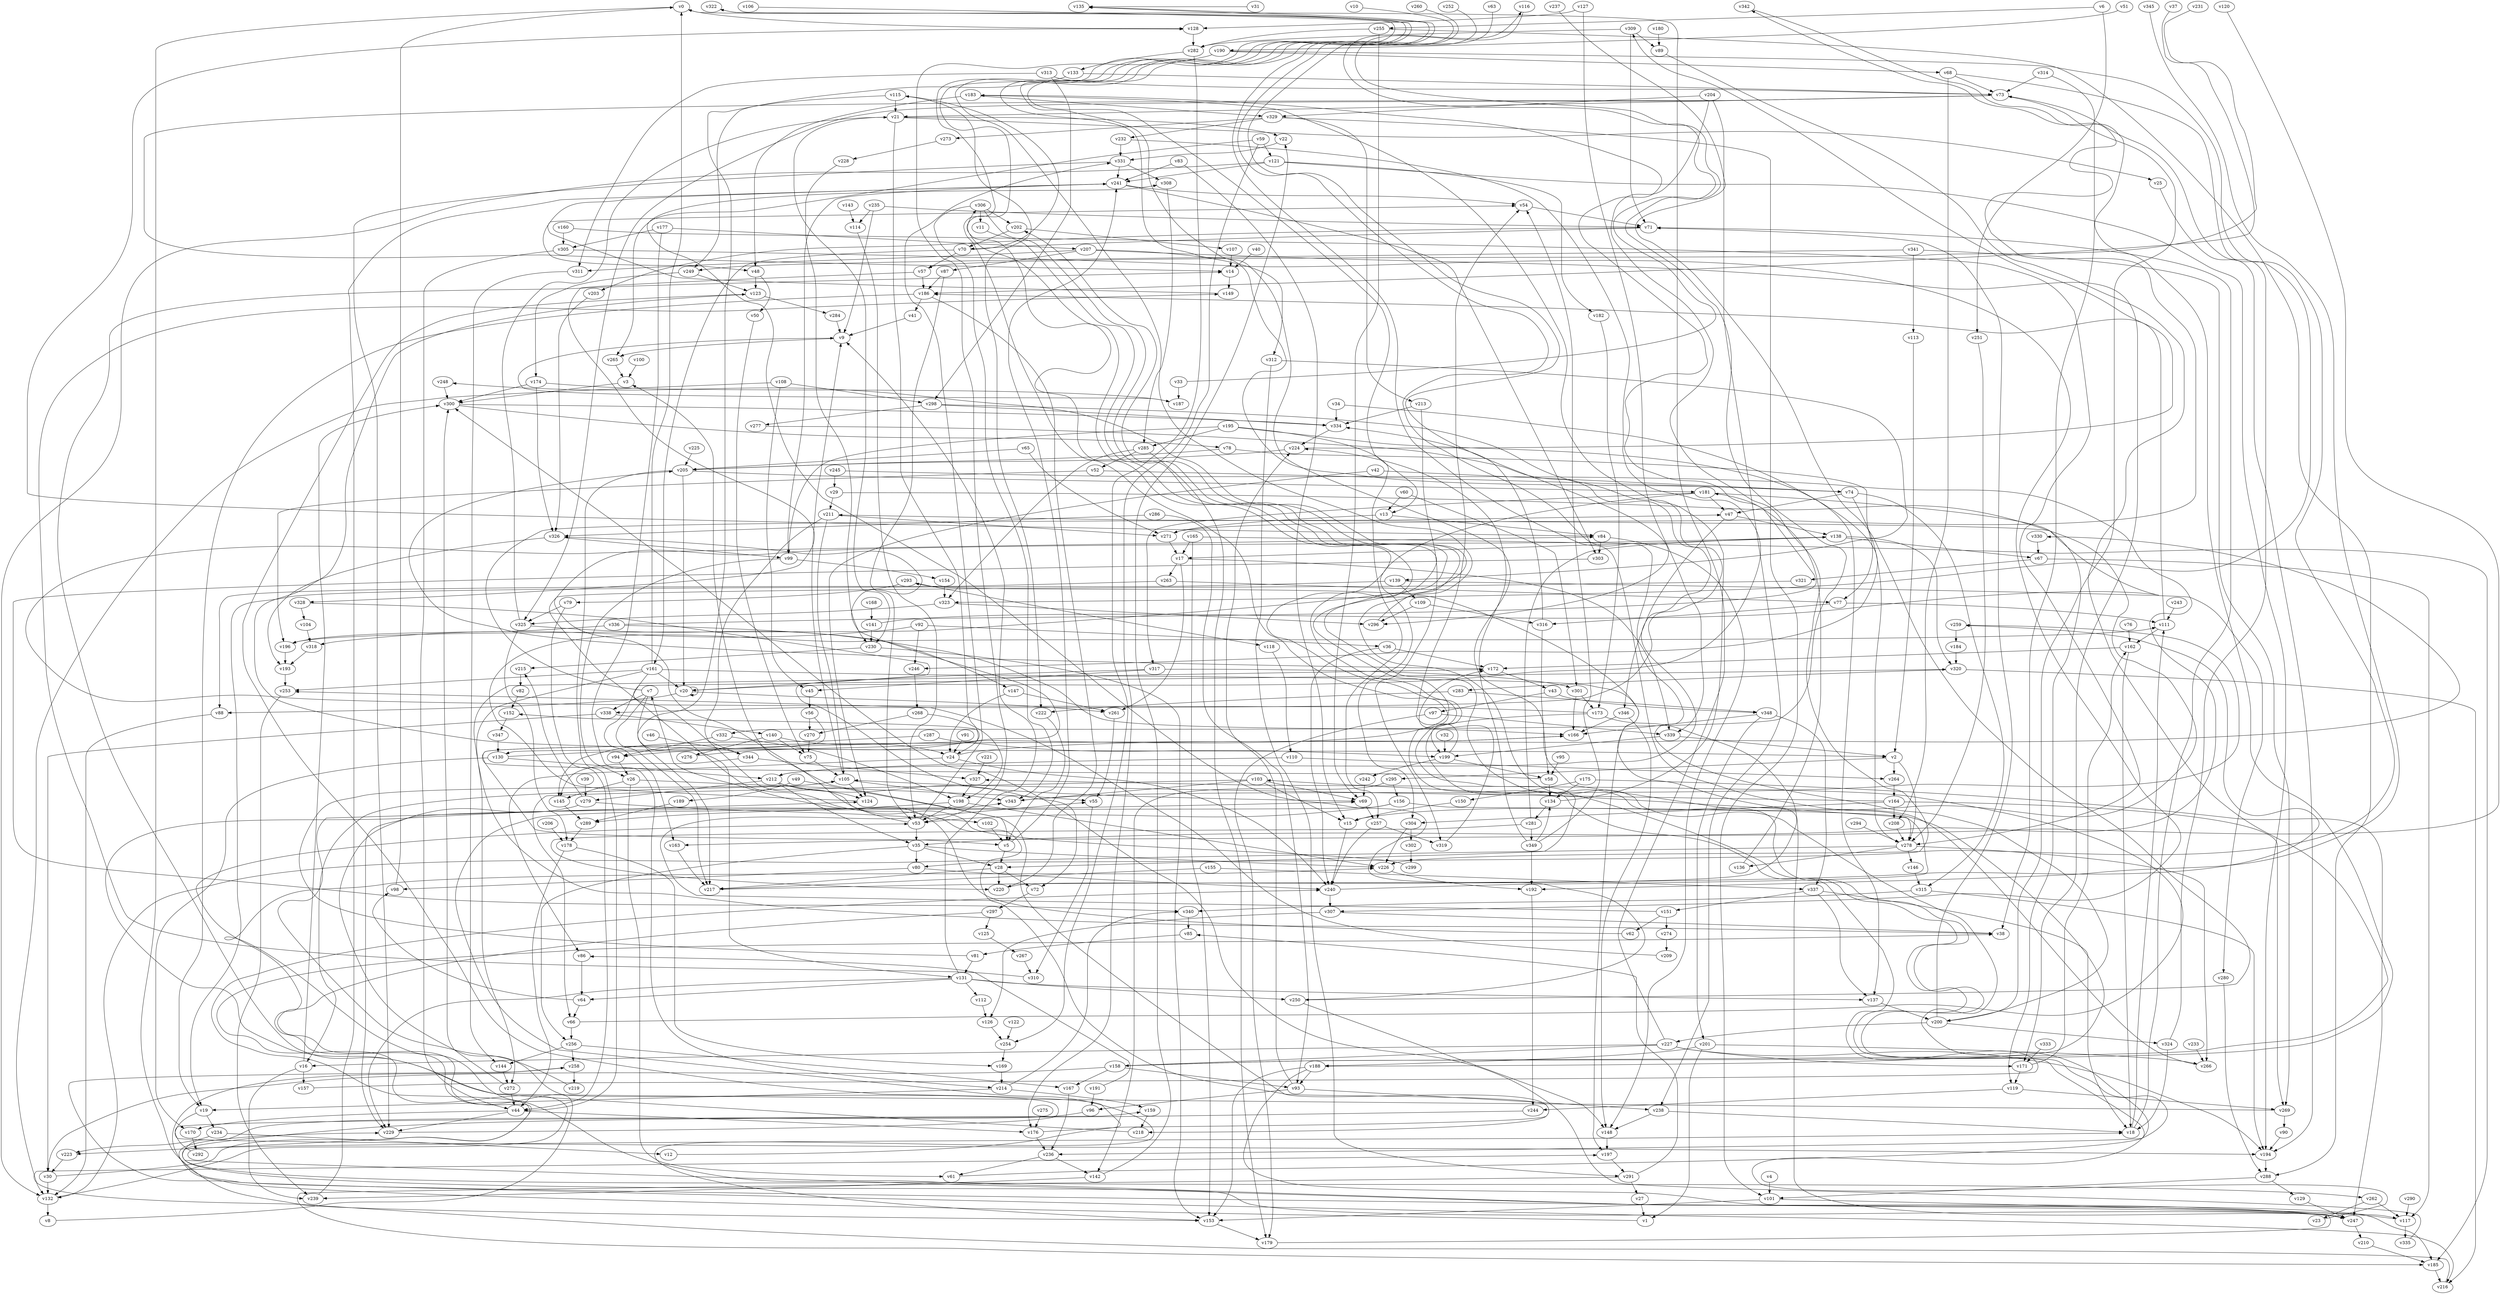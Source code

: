 // Benchmark game 520 - 350 vertices
// time_bound: 87
// targets: v211
digraph G {
    v0 [name="v0", player=0];
    v1 [name="v1", player=1];
    v2 [name="v2", player=0];
    v3 [name="v3", player=1];
    v4 [name="v4", player=1];
    v5 [name="v5", player=1];
    v6 [name="v6", player=0];
    v7 [name="v7", player=0];
    v8 [name="v8", player=0];
    v9 [name="v9", player=0];
    v10 [name="v10", player=1];
    v11 [name="v11", player=1];
    v12 [name="v12", player=1];
    v13 [name="v13", player=1];
    v14 [name="v14", player=0];
    v15 [name="v15", player=1];
    v16 [name="v16", player=1];
    v17 [name="v17", player=0];
    v18 [name="v18", player=0];
    v19 [name="v19", player=1];
    v20 [name="v20", player=0];
    v21 [name="v21", player=0];
    v22 [name="v22", player=1];
    v23 [name="v23", player=1];
    v24 [name="v24", player=0];
    v25 [name="v25", player=0];
    v26 [name="v26", player=1];
    v27 [name="v27", player=1];
    v28 [name="v28", player=1];
    v29 [name="v29", player=0];
    v30 [name="v30", player=0];
    v31 [name="v31", player=0];
    v32 [name="v32", player=0];
    v33 [name="v33", player=0];
    v34 [name="v34", player=0];
    v35 [name="v35", player=0];
    v36 [name="v36", player=0];
    v37 [name="v37", player=0];
    v38 [name="v38", player=0];
    v39 [name="v39", player=1];
    v40 [name="v40", player=0];
    v41 [name="v41", player=0];
    v42 [name="v42", player=1];
    v43 [name="v43", player=0];
    v44 [name="v44", player=1];
    v45 [name="v45", player=0];
    v46 [name="v46", player=1];
    v47 [name="v47", player=0];
    v48 [name="v48", player=0];
    v49 [name="v49", player=0];
    v50 [name="v50", player=0];
    v51 [name="v51", player=0];
    v52 [name="v52", player=1];
    v53 [name="v53", player=1];
    v54 [name="v54", player=0];
    v55 [name="v55", player=1];
    v56 [name="v56", player=1];
    v57 [name="v57", player=1];
    v58 [name="v58", player=0];
    v59 [name="v59", player=0];
    v60 [name="v60", player=1];
    v61 [name="v61", player=1];
    v62 [name="v62", player=1];
    v63 [name="v63", player=1];
    v64 [name="v64", player=0];
    v65 [name="v65", player=1];
    v66 [name="v66", player=0];
    v67 [name="v67", player=0];
    v68 [name="v68", player=0];
    v69 [name="v69", player=1];
    v70 [name="v70", player=1];
    v71 [name="v71", player=1];
    v72 [name="v72", player=1];
    v73 [name="v73", player=1];
    v74 [name="v74", player=1];
    v75 [name="v75", player=0];
    v76 [name="v76", player=0];
    v77 [name="v77", player=0];
    v78 [name="v78", player=0];
    v79 [name="v79", player=0];
    v80 [name="v80", player=0];
    v81 [name="v81", player=0];
    v82 [name="v82", player=0];
    v83 [name="v83", player=0];
    v84 [name="v84", player=0];
    v85 [name="v85", player=1];
    v86 [name="v86", player=0];
    v87 [name="v87", player=1];
    v88 [name="v88", player=0];
    v89 [name="v89", player=0];
    v90 [name="v90", player=1];
    v91 [name="v91", player=1];
    v92 [name="v92", player=1];
    v93 [name="v93", player=1];
    v94 [name="v94", player=0];
    v95 [name="v95", player=0];
    v96 [name="v96", player=1];
    v97 [name="v97", player=1];
    v98 [name="v98", player=0];
    v99 [name="v99", player=0];
    v100 [name="v100", player=0];
    v101 [name="v101", player=0];
    v102 [name="v102", player=1];
    v103 [name="v103", player=0];
    v104 [name="v104", player=0];
    v105 [name="v105", player=0];
    v106 [name="v106", player=0];
    v107 [name="v107", player=1];
    v108 [name="v108", player=1];
    v109 [name="v109", player=1];
    v110 [name="v110", player=0];
    v111 [name="v111", player=1];
    v112 [name="v112", player=0];
    v113 [name="v113", player=1];
    v114 [name="v114", player=0];
    v115 [name="v115", player=1];
    v116 [name="v116", player=0];
    v117 [name="v117", player=0];
    v118 [name="v118", player=1];
    v119 [name="v119", player=1];
    v120 [name="v120", player=0];
    v121 [name="v121", player=0];
    v122 [name="v122", player=1];
    v123 [name="v123", player=1];
    v124 [name="v124", player=0];
    v125 [name="v125", player=0];
    v126 [name="v126", player=0];
    v127 [name="v127", player=1];
    v128 [name="v128", player=1];
    v129 [name="v129", player=0];
    v130 [name="v130", player=1];
    v131 [name="v131", player=1];
    v132 [name="v132", player=1];
    v133 [name="v133", player=0];
    v134 [name="v134", player=0];
    v135 [name="v135", player=1];
    v136 [name="v136", player=1];
    v137 [name="v137", player=1];
    v138 [name="v138", player=1];
    v139 [name="v139", player=0];
    v140 [name="v140", player=1];
    v141 [name="v141", player=1];
    v142 [name="v142", player=0];
    v143 [name="v143", player=1];
    v144 [name="v144", player=1];
    v145 [name="v145", player=1];
    v146 [name="v146", player=1];
    v147 [name="v147", player=1];
    v148 [name="v148", player=1];
    v149 [name="v149", player=0];
    v150 [name="v150", player=0];
    v151 [name="v151", player=1];
    v152 [name="v152", player=0];
    v153 [name="v153", player=1];
    v154 [name="v154", player=1];
    v155 [name="v155", player=0];
    v156 [name="v156", player=0];
    v157 [name="v157", player=0];
    v158 [name="v158", player=0];
    v159 [name="v159", player=1];
    v160 [name="v160", player=0];
    v161 [name="v161", player=1];
    v162 [name="v162", player=1];
    v163 [name="v163", player=0];
    v164 [name="v164", player=1];
    v165 [name="v165", player=1];
    v166 [name="v166", player=0];
    v167 [name="v167", player=1];
    v168 [name="v168", player=0];
    v169 [name="v169", player=1];
    v170 [name="v170", player=0];
    v171 [name="v171", player=1];
    v172 [name="v172", player=0];
    v173 [name="v173", player=0];
    v174 [name="v174", player=1];
    v175 [name="v175", player=1];
    v176 [name="v176", player=1];
    v177 [name="v177", player=1];
    v178 [name="v178", player=0];
    v179 [name="v179", player=0];
    v180 [name="v180", player=1];
    v181 [name="v181", player=1];
    v182 [name="v182", player=1];
    v183 [name="v183", player=0];
    v184 [name="v184", player=0];
    v185 [name="v185", player=0];
    v186 [name="v186", player=0];
    v187 [name="v187", player=1];
    v188 [name="v188", player=1];
    v189 [name="v189", player=1];
    v190 [name="v190", player=0];
    v191 [name="v191", player=0];
    v192 [name="v192", player=1];
    v193 [name="v193", player=0];
    v194 [name="v194", player=1];
    v195 [name="v195", player=0];
    v196 [name="v196", player=1];
    v197 [name="v197", player=0];
    v198 [name="v198", player=1];
    v199 [name="v199", player=1];
    v200 [name="v200", player=1];
    v201 [name="v201", player=0];
    v202 [name="v202", player=1];
    v203 [name="v203", player=0];
    v204 [name="v204", player=1];
    v205 [name="v205", player=1];
    v206 [name="v206", player=0];
    v207 [name="v207", player=0];
    v208 [name="v208", player=1];
    v209 [name="v209", player=0];
    v210 [name="v210", player=1];
    v211 [name="v211", player=1, target=1];
    v212 [name="v212", player=1];
    v213 [name="v213", player=0];
    v214 [name="v214", player=0];
    v215 [name="v215", player=1];
    v216 [name="v216", player=1];
    v217 [name="v217", player=0];
    v218 [name="v218", player=1];
    v219 [name="v219", player=1];
    v220 [name="v220", player=0];
    v221 [name="v221", player=1];
    v222 [name="v222", player=1];
    v223 [name="v223", player=0];
    v224 [name="v224", player=1];
    v225 [name="v225", player=0];
    v226 [name="v226", player=1];
    v227 [name="v227", player=1];
    v228 [name="v228", player=0];
    v229 [name="v229", player=1];
    v230 [name="v230", player=0];
    v231 [name="v231", player=1];
    v232 [name="v232", player=0];
    v233 [name="v233", player=0];
    v234 [name="v234", player=1];
    v235 [name="v235", player=1];
    v236 [name="v236", player=0];
    v237 [name="v237", player=1];
    v238 [name="v238", player=1];
    v239 [name="v239", player=0];
    v240 [name="v240", player=0];
    v241 [name="v241", player=0];
    v242 [name="v242", player=0];
    v243 [name="v243", player=1];
    v244 [name="v244", player=1];
    v245 [name="v245", player=0];
    v246 [name="v246", player=1];
    v247 [name="v247", player=0];
    v248 [name="v248", player=1];
    v249 [name="v249", player=0];
    v250 [name="v250", player=1];
    v251 [name="v251", player=1];
    v252 [name="v252", player=0];
    v253 [name="v253", player=0];
    v254 [name="v254", player=1];
    v255 [name="v255", player=0];
    v256 [name="v256", player=1];
    v257 [name="v257", player=0];
    v258 [name="v258", player=0];
    v259 [name="v259", player=1];
    v260 [name="v260", player=1];
    v261 [name="v261", player=1];
    v262 [name="v262", player=0];
    v263 [name="v263", player=0];
    v264 [name="v264", player=1];
    v265 [name="v265", player=1];
    v266 [name="v266", player=0];
    v267 [name="v267", player=1];
    v268 [name="v268", player=0];
    v269 [name="v269", player=0];
    v270 [name="v270", player=1];
    v271 [name="v271", player=1];
    v272 [name="v272", player=0];
    v273 [name="v273", player=1];
    v274 [name="v274", player=1];
    v275 [name="v275", player=1];
    v276 [name="v276", player=0];
    v277 [name="v277", player=1];
    v278 [name="v278", player=1];
    v279 [name="v279", player=1];
    v280 [name="v280", player=1];
    v281 [name="v281", player=0];
    v282 [name="v282", player=1];
    v283 [name="v283", player=1];
    v284 [name="v284", player=0];
    v285 [name="v285", player=0];
    v286 [name="v286", player=1];
    v287 [name="v287", player=1];
    v288 [name="v288", player=0];
    v289 [name="v289", player=0];
    v290 [name="v290", player=0];
    v291 [name="v291", player=1];
    v292 [name="v292", player=1];
    v293 [name="v293", player=1];
    v294 [name="v294", player=1];
    v295 [name="v295", player=0];
    v296 [name="v296", player=0];
    v297 [name="v297", player=0];
    v298 [name="v298", player=1];
    v299 [name="v299", player=0];
    v300 [name="v300", player=1];
    v301 [name="v301", player=1];
    v302 [name="v302", player=0];
    v303 [name="v303", player=0];
    v304 [name="v304", player=0];
    v305 [name="v305", player=1];
    v306 [name="v306", player=0];
    v307 [name="v307", player=1];
    v308 [name="v308", player=0];
    v309 [name="v309", player=1];
    v310 [name="v310", player=0];
    v311 [name="v311", player=1];
    v312 [name="v312", player=0];
    v313 [name="v313", player=1];
    v314 [name="v314", player=1];
    v315 [name="v315", player=0];
    v316 [name="v316", player=1];
    v317 [name="v317", player=0];
    v318 [name="v318", player=0];
    v319 [name="v319", player=1];
    v320 [name="v320", player=0];
    v321 [name="v321", player=1];
    v322 [name="v322", player=1];
    v323 [name="v323", player=0];
    v324 [name="v324", player=0];
    v325 [name="v325", player=0];
    v326 [name="v326", player=1];
    v327 [name="v327", player=0];
    v328 [name="v328", player=1];
    v329 [name="v329", player=0];
    v330 [name="v330", player=0];
    v331 [name="v331", player=0];
    v332 [name="v332", player=1];
    v333 [name="v333", player=0];
    v334 [name="v334", player=1];
    v335 [name="v335", player=1];
    v336 [name="v336", player=0];
    v337 [name="v337", player=0];
    v338 [name="v338", player=0];
    v339 [name="v339", player=1];
    v340 [name="v340", player=1];
    v341 [name="v341", player=1];
    v342 [name="v342", player=0];
    v343 [name="v343", player=0];
    v344 [name="v344", player=1];
    v345 [name="v345", player=1];
    v346 [name="v346", player=1];
    v347 [name="v347", player=0];
    v348 [name="v348", player=1];
    v349 [name="v349", player=1];

    v0 -> v153;
    v1 -> v229 [constraint="t >= 3"];
    v2 -> v295;
    v3 -> v300;
    v4 -> v101;
    v5 -> v241;
    v6 -> v251;
    v7 -> v47 [constraint="t < 10"];
    v8 -> v53 [constraint="t mod 4 == 1"];
    v9 -> v265;
    v10 -> v13 [constraint="t < 13"];
    v11 -> v94 [constraint="t mod 4 == 2"];
    v12 -> v123 [constraint="t mod 3 == 2"];
    v13 -> v84;
    v14 -> v149;
    v15 -> v240;
    v16 -> v239;
    v17 -> v261;
    v18 -> v71;
    v19 -> v194 [constraint="t < 7"];
    v20 -> v88;
    v21 -> v24;
    v22 -> v331;
    v23 -> v306 [constraint="t mod 2 == 1"];
    v24 -> v330 [constraint="t < 12"];
    v25 -> v194;
    v26 -> v55;
    v27 -> v1;
    v28 -> v220;
    v29 -> v15 [constraint="t >= 2"];
    v30 -> v240 [constraint="t >= 2"];
    v31 -> v135 [constraint="t mod 4 == 2"];
    v32 -> v199;
    v33 -> v116 [constraint="t < 11"];
    v34 -> v246 [constraint="t < 12"];
    v35 -> v28;
    v36 -> v172;
    v37 -> v186 [constraint="t < 10"];
    v38 -> v172 [constraint="t < 15"];
    v39 -> v279;
    v40 -> v14;
    v41 -> v9;
    v42 -> v124;
    v43 -> v97;
    v44 -> v229;
    v45 -> v56;
    v46 -> v344;
    v47 -> v138;
    v48 -> v50;
    v49 -> v189;
    v50 -> v75;
    v51 -> v190 [constraint="t mod 5 == 4"];
    v52 -> v74;
    v53 -> v3;
    v54 -> v71;
    v55 -> v310;
    v56 -> v130 [constraint="t < 14"];
    v57 -> v328 [constraint="t < 10"];
    v58 -> v166 [constraint="t >= 3"];
    v59 -> v176;
    v60 -> v301;
    v61 -> v248 [constraint="t < 6"];
    v62 -> v7 [constraint="t < 11"];
    v63 -> v296 [constraint="t >= 1"];
    v64 -> v98 [constraint="t < 10"];
    v65 -> v205;
    v66 -> v327 [constraint="t mod 4 == 1"];
    v67 -> v321;
    v68 -> v323 [constraint="t < 9"];
    v69 -> v257;
    v70 -> v115 [constraint="t >= 4"];
    v71 -> v203;
    v72 -> v297;
    v73 -> v14 [constraint="t >= 2"];
    v74 -> v47;
    v75 -> v105;
    v76 -> v162;
    v77 -> v316;
    v78 -> v205;
    v79 -> v325;
    v80 -> v98;
    v81 -> v105 [constraint="t < 13"];
    v82 -> v152;
    v83 -> v15;
    v84 -> v128 [constraint="t >= 4"];
    v85 -> v81;
    v86 -> v64;
    v87 -> v186;
    v88 -> v132;
    v89 -> v158 [constraint="t < 13"];
    v90 -> v194;
    v91 -> v24;
    v92 -> v246;
    v93 -> v238;
    v94 -> v26;
    v95 -> v58;
    v96 -> v262 [constraint="t >= 4"];
    v97 -> v179;
    v98 -> v0;
    v99 -> v26;
    v100 -> v3;
    v101 -> v153;
    v102 -> v5;
    v103 -> v343;
    v104 -> v318;
    v105 -> v9;
    v106 -> v236 [constraint="t >= 2"];
    v107 -> v14;
    v108 -> v298;
    v109 -> v296;
    v110 -> v264;
    v111 -> v186;
    v112 -> v126;
    v113 -> v2;
    v114 -> v53;
    v115 -> v222;
    v116 -> v332 [constraint="t mod 4 == 1"];
    v117 -> v258 [constraint="t >= 1"];
    v118 -> v110;
    v119 -> v269;
    v120 -> v35 [constraint="t >= 1"];
    v121 -> v182;
    v122 -> v254;
    v123 -> v2 [constraint="t mod 3 == 1"];
    v124 -> v111 [constraint="t mod 4 == 1"];
    v125 -> v267;
    v126 -> v254;
    v127 -> v128;
    v128 -> v282;
    v129 -> v247;
    v130 -> v152 [constraint="t mod 5 == 4"];
    v131 -> v137;
    v132 -> v38 [constraint="t >= 2"];
    v133 -> v217;
    v134 -> v183 [constraint="t mod 2 == 0"];
    v135 -> v74 [constraint="t mod 5 == 4"];
    v136 -> v181;
    v137 -> v200;
    v138 -> v67;
    v139 -> v280;
    v140 -> v276;
    v141 -> v211 [constraint="t < 10"];
    v142 -> v239;
    v143 -> v114;
    v144 -> v272;
    v145 -> v289;
    v146 -> v315;
    v147 -> v261;
    v148 -> v197;
    v149 -> v54 [constraint="t mod 2 == 1"];
    v150 -> v15;
    v151 -> v55 [constraint="t < 5"];
    v152 -> v347;
    v153 -> v179;
    v154 -> v323;
    v155 -> v217;
    v156 -> v153 [constraint="t < 10"];
    v157 -> v322 [constraint="t < 10"];
    v158 -> v30;
    v159 -> v218;
    v160 -> v278 [constraint="t < 9"];
    v161 -> v197;
    v162 -> v18;
    v163 -> v217;
    v164 -> v105 [constraint="t < 14"];
    v165 -> v17;
    v166 -> v5 [constraint="t < 11"];
    v167 -> v236;
    v168 -> v141;
    v169 -> v214;
    v170 -> v292;
    v171 -> v162;
    v172 -> v205 [constraint="t >= 5"];
    v173 -> v84 [constraint="t >= 1"];
    v174 -> v300;
    v175 -> v247;
    v176 -> v138 [constraint="t >= 3"];
    v177 -> v214;
    v178 -> v44;
    v179 -> v226 [constraint="t mod 2 == 1"];
    v180 -> v89;
    v181 -> v304;
    v182 -> v173;
    v183 -> v329;
    v184 -> v320;
    v185 -> v216;
    v186 -> v220;
    v187 -> v9 [constraint="t < 13"];
    v188 -> v185 [constraint="t < 8"];
    v189 -> v289;
    v190 -> v226 [constraint="t >= 3"];
    v191 -> v86 [constraint="t >= 2"];
    v192 -> v244;
    v193 -> v253;
    v194 -> v288;
    v195 -> v137;
    v196 -> v193;
    v197 -> v291;
    v198 -> v226;
    v199 -> v58;
    v200 -> v227;
    v201 -> v1;
    v202 -> v107;
    v203 -> v326;
    v204 -> v80 [constraint="t mod 5 == 4"];
    v205 -> v181;
    v206 -> v178;
    v207 -> v171;
    v208 -> v278;
    v209 -> v253 [constraint="t < 9"];
    v210 -> v185;
    v211 -> v271;
    v212 -> v72;
    v213 -> v334;
    v214 -> v19;
    v215 -> v82;
    v216 -> v197 [constraint="t >= 5"];
    v217 -> v259 [constraint="t >= 3"];
    v218 -> v14 [constraint="t < 15"];
    v219 -> v124 [constraint="t >= 4"];
    v220 -> v135 [constraint="t < 5"];
    v221 -> v327;
    v222 -> v5;
    v223 -> v30;
    v224 -> v309 [constraint="t >= 1"];
    v225 -> v205;
    v226 -> v192;
    v227 -> v0;
    v228 -> v230;
    v229 -> v343 [constraint="t >= 3"];
    v230 -> v215;
    v231 -> v57 [constraint="t >= 3"];
    v232 -> v20 [constraint="t < 14"];
    v233 -> v266;
    v234 -> v12;
    v235 -> v9;
    v236 -> v61;
    v237 -> v250 [constraint="t mod 2 == 1"];
    v238 -> v148;
    v239 -> v241;
    v240 -> v103 [constraint="t < 5"];
    v241 -> v48 [constraint="t >= 2"];
    v242 -> v69;
    v243 -> v111;
    v244 -> v247 [constraint="t >= 2"];
    v245 -> v163 [constraint="t < 15"];
    v246 -> v268;
    v247 -> v18 [constraint="t < 14"];
    v248 -> v300;
    v249 -> v174;
    v250 -> v308 [constraint="t < 13"];
    v251 -> v278;
    v252 -> v200 [constraint="t < 12"];
    v253 -> v239;
    v254 -> v169;
    v255 -> v69;
    v256 -> v144;
    v257 -> v240;
    v258 -> v216 [constraint="t < 6"];
    v259 -> v184;
    v260 -> v188 [constraint="t >= 2"];
    v261 -> v55;
    v262 -> v23;
    v263 -> v77;
    v264 -> v164;
    v265 -> v3;
    v266 -> v293 [constraint="t < 5"];
    v267 -> v310;
    v268 -> v270;
    v269 -> v69 [constraint="t < 7"];
    v270 -> v75;
    v271 -> v342 [constraint="t >= 2"];
    v272 -> v44;
    v273 -> v228;
    v274 -> v209;
    v275 -> v176;
    v276 -> v326 [constraint="t mod 3 == 1"];
    v277 -> v212 [constraint="t < 9"];
    v278 -> v132;
    v279 -> v215;
    v280 -> v288;
    v281 -> v220 [constraint="t < 9"];
    v282 -> v254;
    v283 -> v348;
    v284 -> v9;
    v285 -> v179;
    v286 -> v326;
    v287 -> v199;
    v288 -> v101;
    v289 -> v178;
    v290 -> v117;
    v291 -> v185 [constraint="t mod 5 == 0"];
    v292 -> v159 [constraint="t >= 2"];
    v293 -> v79;
    v294 -> v278;
    v295 -> v156;
    v296 -> v202 [constraint="t < 13"];
    v297 -> v223 [constraint="t mod 2 == 0"];
    v298 -> v338 [constraint="t >= 1"];
    v299 -> v320 [constraint="t < 14"];
    v300 -> v78 [constraint="t < 8"];
    v301 -> v166;
    v302 -> v299;
    v303 -> v340 [constraint="t < 11"];
    v304 -> v302;
    v305 -> v307 [constraint="t >= 1"];
    v306 -> v196 [constraint="t mod 3 == 2"];
    v307 -> v38;
    v308 -> v285;
    v309 -> v282;
    v310 -> v149 [constraint="t < 11"];
    v311 -> v144;
    v312 -> v139 [constraint="t >= 1"];
    v313 -> v311;
    v314 -> v73;
    v315 -> v194;
    v316 -> v58;
    v317 -> v69 [constraint="t mod 4 == 1"];
    v318 -> v193;
    v319 -> v172;
    v320 -> v283;
    v321 -> v218 [constraint="t < 10"];
    v322 -> v28 [constraint="t mod 4 == 1"];
    v323 -> v296;
    v324 -> v18;
    v325 -> v166 [constraint="t >= 4"];
    v326 -> v193;
    v327 -> v198;
    v328 -> v20 [constraint="t mod 2 == 0"];
    v329 -> v273;
    v330 -> v67;
    v331 -> v308;
    v332 -> v198;
    v333 -> v171;
    v334 -> v224;
    v335 -> v300 [constraint="t >= 5"];
    v336 -> v183 [constraint="t >= 4"];
    v337 -> v151;
    v338 -> v140;
    v339 -> v199;
    v340 -> v85;
    v341 -> v113;
    v342 -> v158 [constraint="t >= 5"];
    v343 -> v259 [constraint="t < 15"];
    v344 -> v327;
    v345 -> v192 [constraint="t mod 5 == 1"];
    v346 -> v166;
    v347 -> v130;
    v348 -> v166;
    v349 -> v224;
    v140 -> v75;
    v2 -> v278;
    v139 -> v109;
    v207 -> v312;
    v305 -> v44;
    v188 -> v93;
    v21 -> v22;
    v339 -> v2;
    v175 -> v134;
    v198 -> v53;
    v306 -> v343;
    v2 -> v264;
    v181 -> v119;
    v214 -> v159;
    v227 -> v158;
    v201 -> v266;
    v26 -> v61;
    v103 -> v66;
    v287 -> v145;
    v256 -> v167;
    v176 -> v236;
    v278 -> v146;
    v7 -> v131;
    v35 -> v256;
    v212 -> v35;
    v131 -> v64;
    v304 -> v226;
    v105 -> v16;
    v80 -> v240;
    v232 -> v331;
    v160 -> v305;
    v84 -> v148;
    v212 -> v124;
    v59 -> v265;
    v164 -> v269;
    v141 -> v230;
    v171 -> v119;
    v155 -> v337;
    v20 -> v261;
    v24 -> v240;
    v178 -> v169;
    v60 -> v13;
    v230 -> v153;
    v53 -> v35;
    v256 -> v258;
    v121 -> v194;
    v204 -> v329;
    v6 -> v255;
    v329 -> v213;
    v52 -> v196;
    v297 -> v125;
    v115 -> v249;
    v315 -> v340;
    v58 -> v134;
    v34 -> v334;
    v306 -> v202;
    v87 -> v53;
    v74 -> v315;
    v181 -> v317;
    v97 -> v339;
    v121 -> v241;
    v47 -> v346;
    v235 -> v114;
    v224 -> v205;
    v337 -> v18;
    v57 -> v186;
    v336 -> v196;
    v29 -> v211;
    v183 -> v48;
    v279 -> v102;
    v30 -> v132;
    v317 -> v301;
    v181 -> v47;
    v161 -> v163;
    v241 -> v303;
    v328 -> v104;
    v227 -> v171;
    v156 -> v278;
    v74 -> v278;
    v161 -> v0;
    v132 -> v8;
    v78 -> v77;
    v205 -> v44;
    v281 -> v349;
    v257 -> v319;
    v161 -> v272;
    v70 -> v161;
    v286 -> v93;
    v313 -> v73;
    v332 -> v94;
    v67 -> v117;
    v13 -> v271;
    v93 -> v224;
    v348 -> v201;
    v278 -> v266;
    v140 -> v24;
    v156 -> v53;
    v211 -> v344;
    v17 -> v339;
    v44 -> v170;
    v301 -> v173;
    v21 -> v25;
    v268 -> v198;
    v245 -> v29;
    v337 -> v137;
    v53 -> v331;
    v309 -> v71;
    v138 -> v320;
    v73 -> v21;
    v249 -> v123;
    v247 -> v210;
    v83 -> v241;
    v73 -> v325;
    v115 -> v21;
    v173 -> v247;
    v293 -> v118;
    v28 -> v217;
    v291 -> v27;
    v198 -> v289;
    v77 -> v111;
    v21 -> v230;
    v65 -> v271;
    v73 -> v200;
    v298 -> v334;
    v190 -> v68;
    v186 -> v41;
    v127 -> v339;
    v0 -> v128;
    v269 -> v90;
    v331 -> v229;
    v28 -> v72;
    v105 -> v124;
    v199 -> v242;
    v281 -> v138;
    v92 -> v318;
    v211 -> v105;
    v258 -> v219;
    v240 -> v307;
    v174 -> v326;
    v204 -> v238;
    v234 -> v223;
    v164 -> v304;
    v16 -> v157;
    v285 -> v52;
    v207 -> v87;
    v7 -> v217;
    v165 -> v185;
    v255 -> v282;
    v138 -> v17;
    v36 -> v240;
    v68 -> v73;
    v19 -> v234;
    v191 -> v96;
    v33 -> v187;
    v316 -> v334;
    v130 -> v212;
    v338 -> v30;
    v131 -> v9;
    v177 -> v305;
    v313 -> v298;
    v285 -> v323;
    v227 -> v16;
    v241 -> v54;
    v307 -> v126;
    v201 -> v188;
    v103 -> v69;
    v139 -> v19;
    v70 -> v57;
    v174 -> v187;
    v123 -> v284;
    v103 -> v15;
    v212 -> v279;
    v255 -> v288;
    v161 -> v253;
    v18 -> v111;
    v71 -> v70;
    v177 -> v207;
    v35 -> v80;
    v346 -> v148;
    v309 -> v89;
    v35 -> v226;
    v64 -> v66;
    v131 -> v112;
    v200 -> v324;
    v295 -> v142;
    v186 -> v19;
    v341 -> v269;
    v59 -> v121;
    v214 -> v340;
    v283 -> v222;
    v262 -> v117;
    v131 -> v229;
    v20 -> v20;
    v93 -> v96;
    v235 -> v71;
    v109 -> v316;
    v66 -> v256;
    v202 -> v70;
    v101 -> v117;
    v200 -> v71;
    v24 -> v86;
    v79 -> v44;
    v162 -> v172;
    v324 -> v73;
    v325 -> v21;
    v117 -> v335;
    v110 -> v212;
    v42 -> v74;
    v348 -> v337;
    v336 -> v147;
    v238 -> v18;
    v7 -> v338;
    v329 -> v101;
    v306 -> v11;
    v317 -> v45;
    v282 -> v133;
    v172 -> v43;
    v279 -> v229;
    v131 -> v250;
    v81 -> v131;
    v326 -> v99;
    v331 -> v241;
    v84 -> v303;
    v325 -> v178;
    v44 -> v176;
    v236 -> v142;
    v105 -> v343;
    v16 -> v300;
    v323 -> v325;
    v349 -> v192;
    v195 -> v99;
    v241 -> v99;
    v17 -> v263;
    v147 -> v24;
    v314 -> v38;
    v298 -> v277;
    v188 -> v153;
    v48 -> v123;
    v151 -> v62;
    v99 -> v154;
    v190 -> v53;
    v300 -> v334;
    v271 -> v17;
    v108 -> v45;
    v329 -> v232;
    v56 -> v270;
    v278 -> v136;
    v195 -> v257;
    v165 -> v153;
    v175 -> v150;
    v119 -> v244;
    v320 -> v216;
    v173 -> v199;
    v213 -> v319;
    v92 -> v36;
    v5 -> v28;
    v164 -> v208;
    v26 -> v145;
    v195 -> v285;
    v158 -> v93;
    v227 -> v194;
    v344 -> v145;
    v68 -> v208;
    v49 -> v5;
    v111 -> v162;
    v142 -> v22;
    v288 -> v129;
    v199 -> v54;
    v312 -> v291;
    v341 -> v249;
    v121 -> v132;
    v207 -> v311;
    v272 -> v300;
    v250 -> v148;
    v108 -> v132;
    v133 -> v73;
    v349 -> v134;
    v158 -> v167;
    v205 -> v20;
    v151 -> v274;
    v349 -> v54;
    v130 -> v170;
    v263 -> v88;
    v291 -> v85;
    v134 -> v281;
    v161 -> v20;
    v43 -> v348;
}
